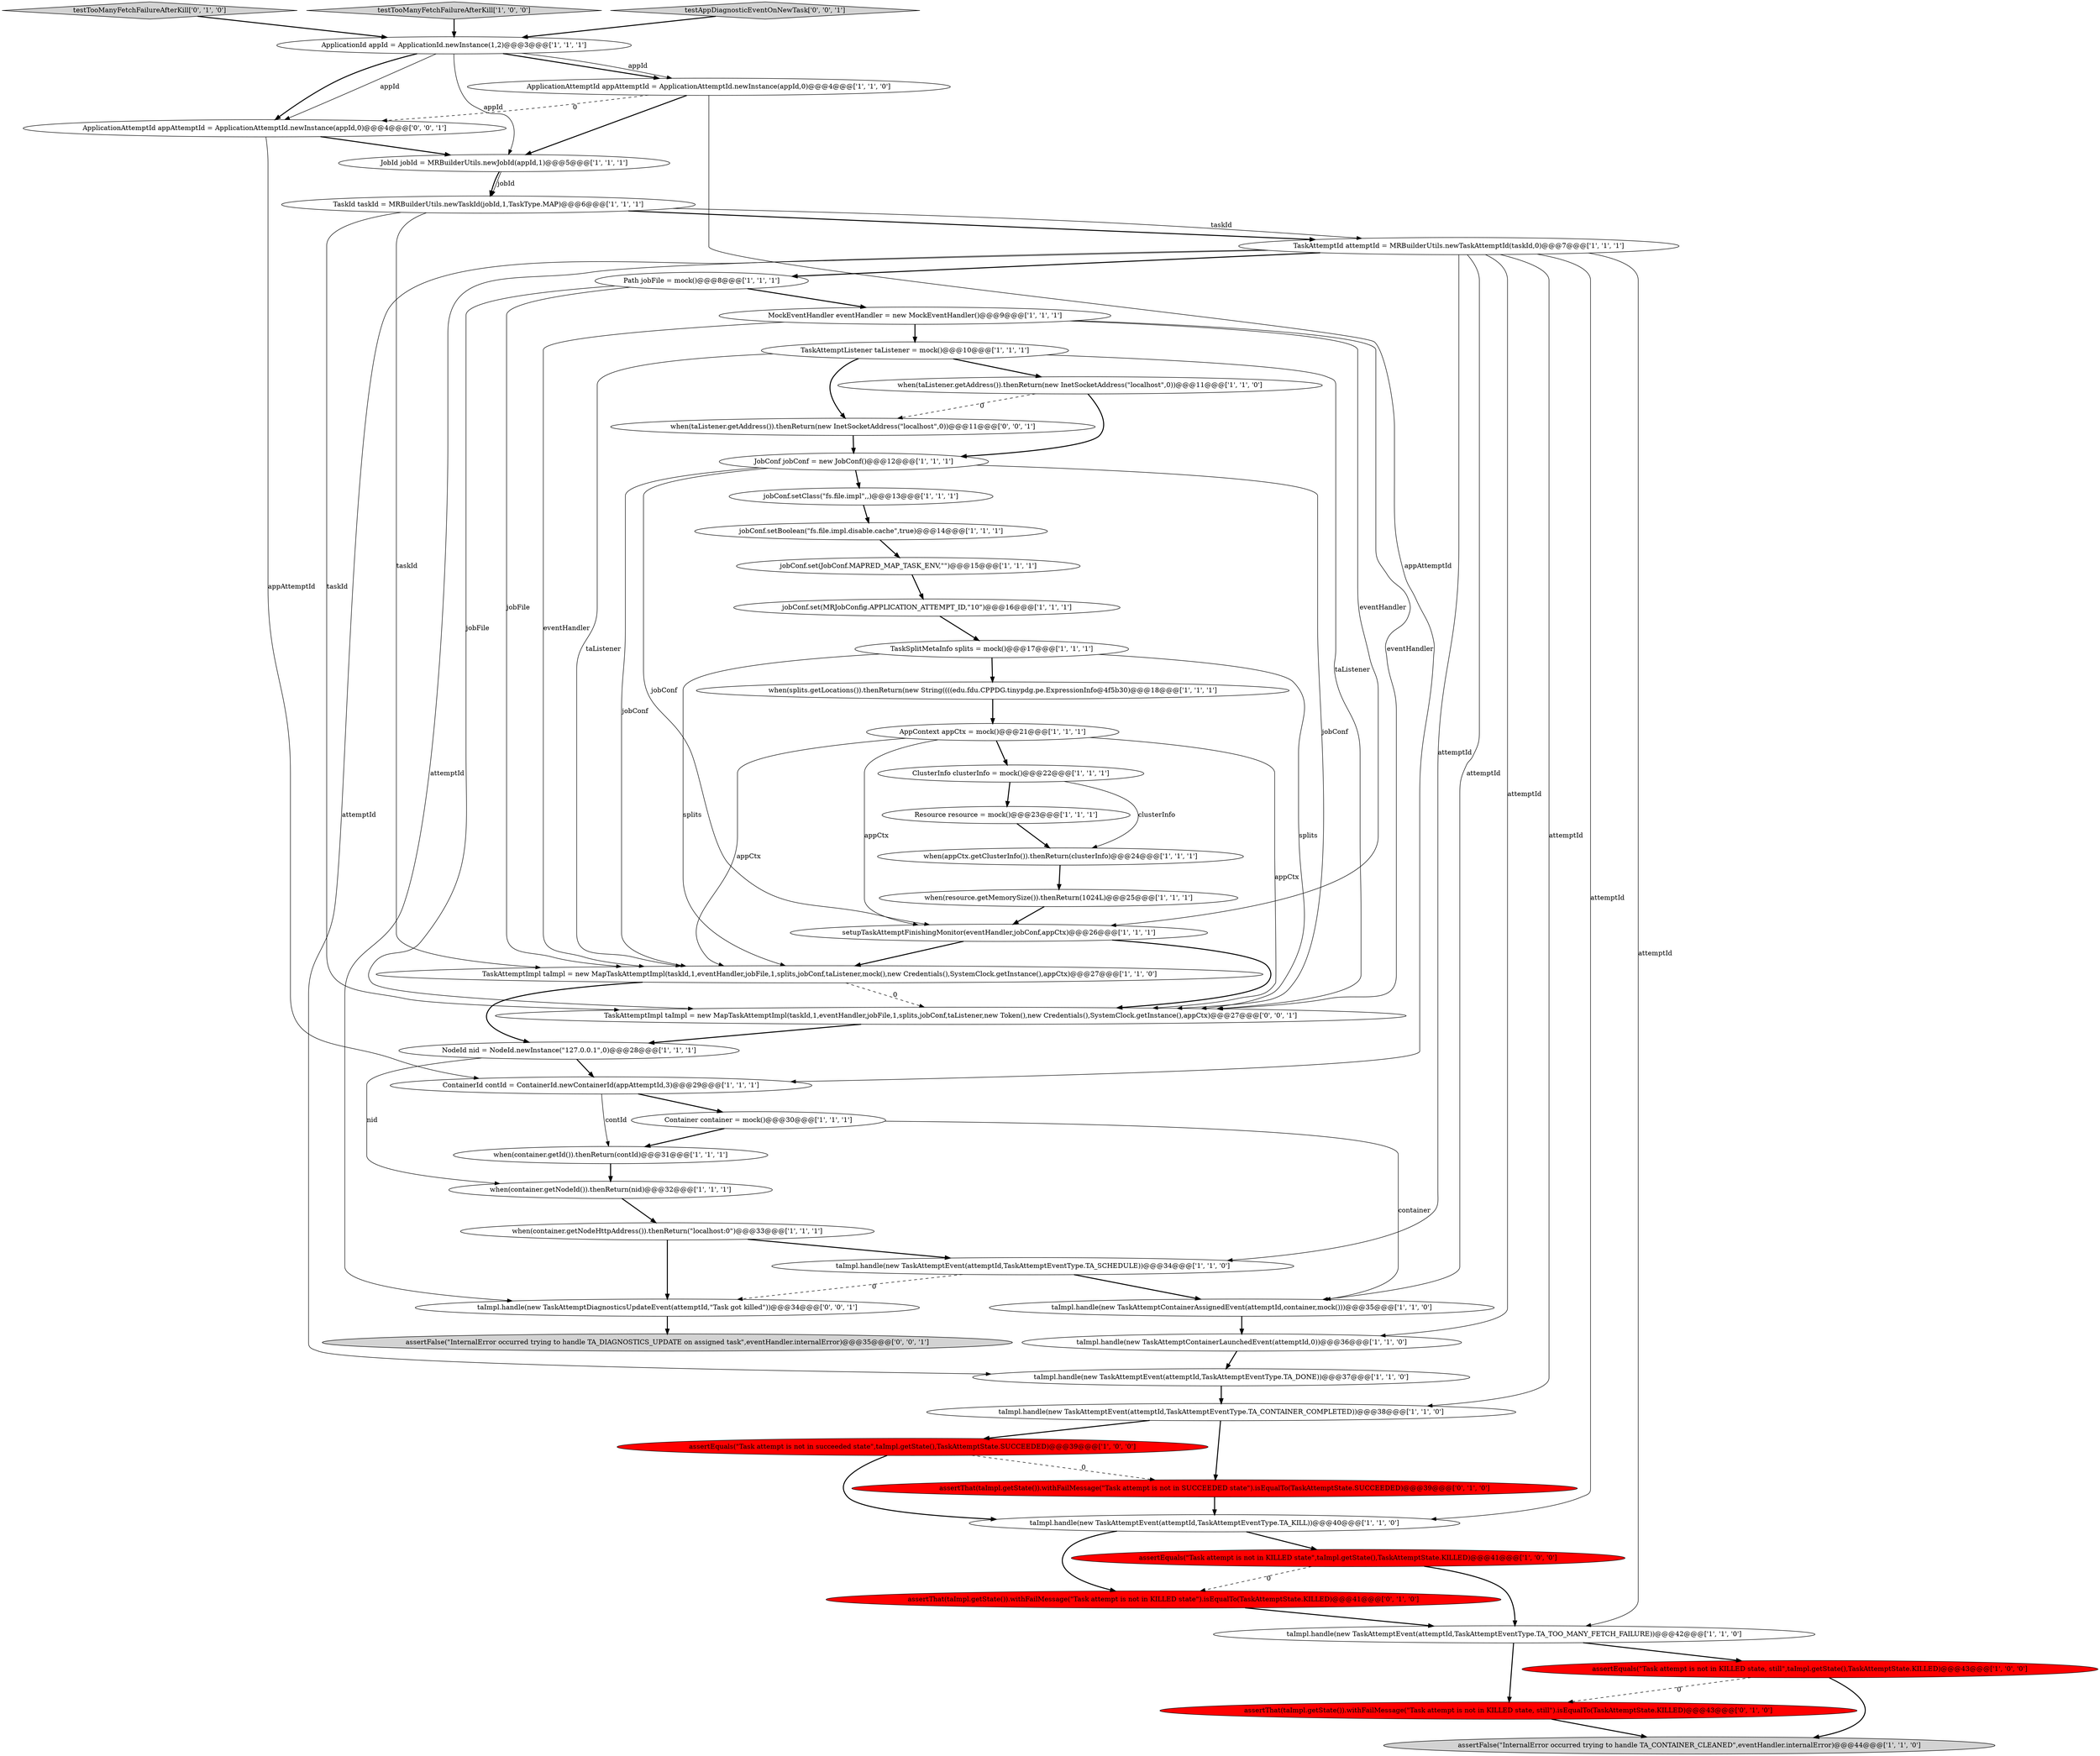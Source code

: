 digraph {
9 [style = filled, label = "Path jobFile = mock()@@@8@@@['1', '1', '1']", fillcolor = white, shape = ellipse image = "AAA0AAABBB1BBB"];
20 [style = filled, label = "taImpl.handle(new TaskAttemptContainerAssignedEvent(attemptId,container,mock()))@@@35@@@['1', '1', '0']", fillcolor = white, shape = ellipse image = "AAA0AAABBB1BBB"];
1 [style = filled, label = "TaskAttemptId attemptId = MRBuilderUtils.newTaskAttemptId(taskId,0)@@@7@@@['1', '1', '1']", fillcolor = white, shape = ellipse image = "AAA0AAABBB1BBB"];
49 [style = filled, label = "assertFalse(\"InternalError occurred trying to handle TA_DIAGNOSTICS_UPDATE on assigned task\",eventHandler.internalError)@@@35@@@['0', '0', '1']", fillcolor = lightgray, shape = ellipse image = "AAA0AAABBB3BBB"];
8 [style = filled, label = "when(container.getNodeId()).thenReturn(nid)@@@32@@@['1', '1', '1']", fillcolor = white, shape = ellipse image = "AAA0AAABBB1BBB"];
46 [style = filled, label = "taImpl.handle(new TaskAttemptDiagnosticsUpdateEvent(attemptId,\"Task got killed\"))@@@34@@@['0', '0', '1']", fillcolor = white, shape = ellipse image = "AAA0AAABBB3BBB"];
43 [style = filled, label = "assertThat(taImpl.getState()).withFailMessage(\"Task attempt is not in KILLED state, still\").isEqualTo(TaskAttemptState.KILLED)@@@43@@@['0', '1', '0']", fillcolor = red, shape = ellipse image = "AAA1AAABBB2BBB"];
32 [style = filled, label = "Resource resource = mock()@@@23@@@['1', '1', '1']", fillcolor = white, shape = ellipse image = "AAA0AAABBB1BBB"];
44 [style = filled, label = "testTooManyFetchFailureAfterKill['0', '1', '0']", fillcolor = lightgray, shape = diamond image = "AAA0AAABBB2BBB"];
36 [style = filled, label = "taImpl.handle(new TaskAttemptEvent(attemptId,TaskAttemptEventType.TA_KILL))@@@40@@@['1', '1', '0']", fillcolor = white, shape = ellipse image = "AAA0AAABBB1BBB"];
24 [style = filled, label = "NodeId nid = NodeId.newInstance(\"127.0.0.1\",0)@@@28@@@['1', '1', '1']", fillcolor = white, shape = ellipse image = "AAA0AAABBB1BBB"];
39 [style = filled, label = "jobConf.set(MRJobConfig.APPLICATION_ATTEMPT_ID,\"10\")@@@16@@@['1', '1', '1']", fillcolor = white, shape = ellipse image = "AAA0AAABBB1BBB"];
12 [style = filled, label = "when(taListener.getAddress()).thenReturn(new InetSocketAddress(\"localhost\",0))@@@11@@@['1', '1', '0']", fillcolor = white, shape = ellipse image = "AAA0AAABBB1BBB"];
21 [style = filled, label = "TaskAttemptListener taListener = mock()@@@10@@@['1', '1', '1']", fillcolor = white, shape = ellipse image = "AAA0AAABBB1BBB"];
11 [style = filled, label = "taImpl.handle(new TaskAttemptEvent(attemptId,TaskAttemptEventType.TA_TOO_MANY_FETCH_FAILURE))@@@42@@@['1', '1', '0']", fillcolor = white, shape = ellipse image = "AAA0AAABBB1BBB"];
48 [style = filled, label = "when(taListener.getAddress()).thenReturn(new InetSocketAddress(\"localhost\",0))@@@11@@@['0', '0', '1']", fillcolor = white, shape = ellipse image = "AAA0AAABBB3BBB"];
18 [style = filled, label = "assertEquals(\"Task attempt is not in KILLED state\",taImpl.getState(),TaskAttemptState.KILLED)@@@41@@@['1', '0', '0']", fillcolor = red, shape = ellipse image = "AAA1AAABBB1BBB"];
33 [style = filled, label = "jobConf.setBoolean(\"fs.file.impl.disable.cache\",true)@@@14@@@['1', '1', '1']", fillcolor = white, shape = ellipse image = "AAA0AAABBB1BBB"];
3 [style = filled, label = "TaskAttemptImpl taImpl = new MapTaskAttemptImpl(taskId,1,eventHandler,jobFile,1,splits,jobConf,taListener,mock(),new Credentials(),SystemClock.getInstance(),appCtx)@@@27@@@['1', '1', '0']", fillcolor = white, shape = ellipse image = "AAA0AAABBB1BBB"];
17 [style = filled, label = "when(appCtx.getClusterInfo()).thenReturn(clusterInfo)@@@24@@@['1', '1', '1']", fillcolor = white, shape = ellipse image = "AAA0AAABBB1BBB"];
15 [style = filled, label = "Container container = mock()@@@30@@@['1', '1', '1']", fillcolor = white, shape = ellipse image = "AAA0AAABBB1BBB"];
40 [style = filled, label = "testTooManyFetchFailureAfterKill['1', '0', '0']", fillcolor = lightgray, shape = diamond image = "AAA0AAABBB1BBB"];
16 [style = filled, label = "taImpl.handle(new TaskAttemptEvent(attemptId,TaskAttemptEventType.TA_SCHEDULE))@@@34@@@['1', '1', '0']", fillcolor = white, shape = ellipse image = "AAA0AAABBB1BBB"];
30 [style = filled, label = "ContainerId contId = ContainerId.newContainerId(appAttemptId,3)@@@29@@@['1', '1', '1']", fillcolor = white, shape = ellipse image = "AAA0AAABBB1BBB"];
25 [style = filled, label = "ApplicationAttemptId appAttemptId = ApplicationAttemptId.newInstance(appId,0)@@@4@@@['1', '1', '0']", fillcolor = white, shape = ellipse image = "AAA0AAABBB1BBB"];
2 [style = filled, label = "jobConf.set(JobConf.MAPRED_MAP_TASK_ENV,\"\")@@@15@@@['1', '1', '1']", fillcolor = white, shape = ellipse image = "AAA0AAABBB1BBB"];
26 [style = filled, label = "jobConf.setClass(\"fs.file.impl\",,)@@@13@@@['1', '1', '1']", fillcolor = white, shape = ellipse image = "AAA0AAABBB1BBB"];
7 [style = filled, label = "TaskSplitMetaInfo splits = mock()@@@17@@@['1', '1', '1']", fillcolor = white, shape = ellipse image = "AAA0AAABBB1BBB"];
29 [style = filled, label = "TaskId taskId = MRBuilderUtils.newTaskId(jobId,1,TaskType.MAP)@@@6@@@['1', '1', '1']", fillcolor = white, shape = ellipse image = "AAA0AAABBB1BBB"];
35 [style = filled, label = "setupTaskAttemptFinishingMonitor(eventHandler,jobConf,appCtx)@@@26@@@['1', '1', '1']", fillcolor = white, shape = ellipse image = "AAA0AAABBB1BBB"];
45 [style = filled, label = "testAppDiagnosticEventOnNewTask['0', '0', '1']", fillcolor = lightgray, shape = diamond image = "AAA0AAABBB3BBB"];
10 [style = filled, label = "JobConf jobConf = new JobConf()@@@12@@@['1', '1', '1']", fillcolor = white, shape = ellipse image = "AAA0AAABBB1BBB"];
41 [style = filled, label = "assertThat(taImpl.getState()).withFailMessage(\"Task attempt is not in KILLED state\").isEqualTo(TaskAttemptState.KILLED)@@@41@@@['0', '1', '0']", fillcolor = red, shape = ellipse image = "AAA1AAABBB2BBB"];
47 [style = filled, label = "TaskAttemptImpl taImpl = new MapTaskAttemptImpl(taskId,1,eventHandler,jobFile,1,splits,jobConf,taListener,new Token(),new Credentials(),SystemClock.getInstance(),appCtx)@@@27@@@['0', '0', '1']", fillcolor = white, shape = ellipse image = "AAA0AAABBB3BBB"];
14 [style = filled, label = "assertEquals(\"Task attempt is not in succeeded state\",taImpl.getState(),TaskAttemptState.SUCCEEDED)@@@39@@@['1', '0', '0']", fillcolor = red, shape = ellipse image = "AAA1AAABBB1BBB"];
22 [style = filled, label = "AppContext appCtx = mock()@@@21@@@['1', '1', '1']", fillcolor = white, shape = ellipse image = "AAA0AAABBB1BBB"];
13 [style = filled, label = "when(container.getId()).thenReturn(contId)@@@31@@@['1', '1', '1']", fillcolor = white, shape = ellipse image = "AAA0AAABBB1BBB"];
5 [style = filled, label = "JobId jobId = MRBuilderUtils.newJobId(appId,1)@@@5@@@['1', '1', '1']", fillcolor = white, shape = ellipse image = "AAA0AAABBB1BBB"];
28 [style = filled, label = "when(splits.getLocations()).thenReturn(new String((((edu.fdu.CPPDG.tinypdg.pe.ExpressionInfo@4f5b30)@@@18@@@['1', '1', '1']", fillcolor = white, shape = ellipse image = "AAA0AAABBB1BBB"];
37 [style = filled, label = "ApplicationId appId = ApplicationId.newInstance(1,2)@@@3@@@['1', '1', '1']", fillcolor = white, shape = ellipse image = "AAA0AAABBB1BBB"];
19 [style = filled, label = "when(container.getNodeHttpAddress()).thenReturn(\"localhost:0\")@@@33@@@['1', '1', '1']", fillcolor = white, shape = ellipse image = "AAA0AAABBB1BBB"];
38 [style = filled, label = "assertEquals(\"Task attempt is not in KILLED state, still\",taImpl.getState(),TaskAttemptState.KILLED)@@@43@@@['1', '0', '0']", fillcolor = red, shape = ellipse image = "AAA1AAABBB1BBB"];
4 [style = filled, label = "taImpl.handle(new TaskAttemptEvent(attemptId,TaskAttemptEventType.TA_CONTAINER_COMPLETED))@@@38@@@['1', '1', '0']", fillcolor = white, shape = ellipse image = "AAA0AAABBB1BBB"];
50 [style = filled, label = "ApplicationAttemptId appAttemptId = ApplicationAttemptId.newInstance(appId,0)@@@4@@@['0', '0', '1']", fillcolor = white, shape = ellipse image = "AAA0AAABBB3BBB"];
27 [style = filled, label = "assertFalse(\"InternalError occurred trying to handle TA_CONTAINER_CLEANED\",eventHandler.internalError)@@@44@@@['1', '1', '0']", fillcolor = lightgray, shape = ellipse image = "AAA0AAABBB1BBB"];
31 [style = filled, label = "when(resource.getMemorySize()).thenReturn(1024L)@@@25@@@['1', '1', '1']", fillcolor = white, shape = ellipse image = "AAA0AAABBB1BBB"];
42 [style = filled, label = "assertThat(taImpl.getState()).withFailMessage(\"Task attempt is not in SUCCEEDED state\").isEqualTo(TaskAttemptState.SUCCEEDED)@@@39@@@['0', '1', '0']", fillcolor = red, shape = ellipse image = "AAA1AAABBB2BBB"];
0 [style = filled, label = "taImpl.handle(new TaskAttemptEvent(attemptId,TaskAttemptEventType.TA_DONE))@@@37@@@['1', '1', '0']", fillcolor = white, shape = ellipse image = "AAA0AAABBB1BBB"];
23 [style = filled, label = "taImpl.handle(new TaskAttemptContainerLaunchedEvent(attemptId,0))@@@36@@@['1', '1', '0']", fillcolor = white, shape = ellipse image = "AAA0AAABBB1BBB"];
6 [style = filled, label = "MockEventHandler eventHandler = new MockEventHandler()@@@9@@@['1', '1', '1']", fillcolor = white, shape = ellipse image = "AAA0AAABBB1BBB"];
34 [style = filled, label = "ClusterInfo clusterInfo = mock()@@@22@@@['1', '1', '1']", fillcolor = white, shape = ellipse image = "AAA0AAABBB1BBB"];
7->3 [style = solid, label="splits"];
3->24 [style = bold, label=""];
29->1 [style = solid, label="taskId"];
30->13 [style = solid, label="contId"];
5->29 [style = solid, label="jobId"];
21->48 [style = bold, label=""];
41->11 [style = bold, label=""];
7->47 [style = solid, label="splits"];
9->6 [style = bold, label=""];
24->30 [style = bold, label=""];
12->10 [style = bold, label=""];
31->35 [style = bold, label=""];
50->5 [style = bold, label=""];
36->18 [style = bold, label=""];
48->10 [style = bold, label=""];
1->11 [style = solid, label="attemptId"];
34->32 [style = bold, label=""];
6->3 [style = solid, label="eventHandler"];
29->1 [style = bold, label=""];
40->37 [style = bold, label=""];
5->29 [style = bold, label=""];
15->13 [style = bold, label=""];
3->47 [style = dashed, label="0"];
36->41 [style = bold, label=""];
18->11 [style = bold, label=""];
10->26 [style = bold, label=""];
11->43 [style = bold, label=""];
37->5 [style = solid, label="appId"];
24->8 [style = solid, label="nid"];
2->39 [style = bold, label=""];
29->3 [style = solid, label="taskId"];
20->23 [style = bold, label=""];
29->47 [style = solid, label="taskId"];
39->7 [style = bold, label=""];
43->27 [style = bold, label=""];
1->16 [style = solid, label="attemptId"];
14->42 [style = dashed, label="0"];
1->20 [style = solid, label="attemptId"];
44->37 [style = bold, label=""];
19->46 [style = bold, label=""];
6->47 [style = solid, label="eventHandler"];
16->20 [style = bold, label=""];
12->48 [style = dashed, label="0"];
50->30 [style = solid, label="appAttemptId"];
32->17 [style = bold, label=""];
30->15 [style = bold, label=""];
9->47 [style = solid, label="jobFile"];
14->36 [style = bold, label=""];
21->3 [style = solid, label="taListener"];
22->47 [style = solid, label="appCtx"];
4->14 [style = bold, label=""];
35->3 [style = bold, label=""];
6->21 [style = bold, label=""];
37->25 [style = bold, label=""];
1->23 [style = solid, label="attemptId"];
38->27 [style = bold, label=""];
38->43 [style = dashed, label="0"];
23->0 [style = bold, label=""];
1->9 [style = bold, label=""];
10->35 [style = solid, label="jobConf"];
19->16 [style = bold, label=""];
21->12 [style = bold, label=""];
22->35 [style = solid, label="appCtx"];
7->28 [style = bold, label=""];
1->36 [style = solid, label="attemptId"];
47->24 [style = bold, label=""];
22->3 [style = solid, label="appCtx"];
25->5 [style = bold, label=""];
34->17 [style = solid, label="clusterInfo"];
37->50 [style = solid, label="appId"];
1->46 [style = solid, label="attemptId"];
33->2 [style = bold, label=""];
28->22 [style = bold, label=""];
25->50 [style = dashed, label="0"];
25->30 [style = solid, label="appAttemptId"];
11->38 [style = bold, label=""];
8->19 [style = bold, label=""];
18->41 [style = dashed, label="0"];
21->47 [style = solid, label="taListener"];
17->31 [style = bold, label=""];
46->49 [style = bold, label=""];
4->42 [style = bold, label=""];
1->4 [style = solid, label="attemptId"];
15->20 [style = solid, label="container"];
10->47 [style = solid, label="jobConf"];
42->36 [style = bold, label=""];
16->46 [style = dashed, label="0"];
37->25 [style = solid, label="appId"];
10->3 [style = solid, label="jobConf"];
0->4 [style = bold, label=""];
22->34 [style = bold, label=""];
6->35 [style = solid, label="eventHandler"];
35->47 [style = bold, label=""];
45->37 [style = bold, label=""];
13->8 [style = bold, label=""];
9->3 [style = solid, label="jobFile"];
26->33 [style = bold, label=""];
37->50 [style = bold, label=""];
1->0 [style = solid, label="attemptId"];
}
